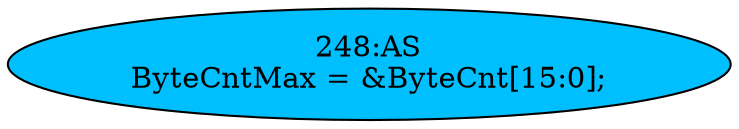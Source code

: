 strict digraph "" {
	node [label="\N"];
	"248:AS"	 [ast="<pyverilog.vparser.ast.Assign object at 0x7f469f2f92d0>",
		def_var="['ByteCntMax']",
		fillcolor=deepskyblue,
		label="248:AS
ByteCntMax = &ByteCnt[15:0];",
		statements="[]",
		style=filled,
		typ=Assign,
		use_var="['ByteCnt']"];
}
